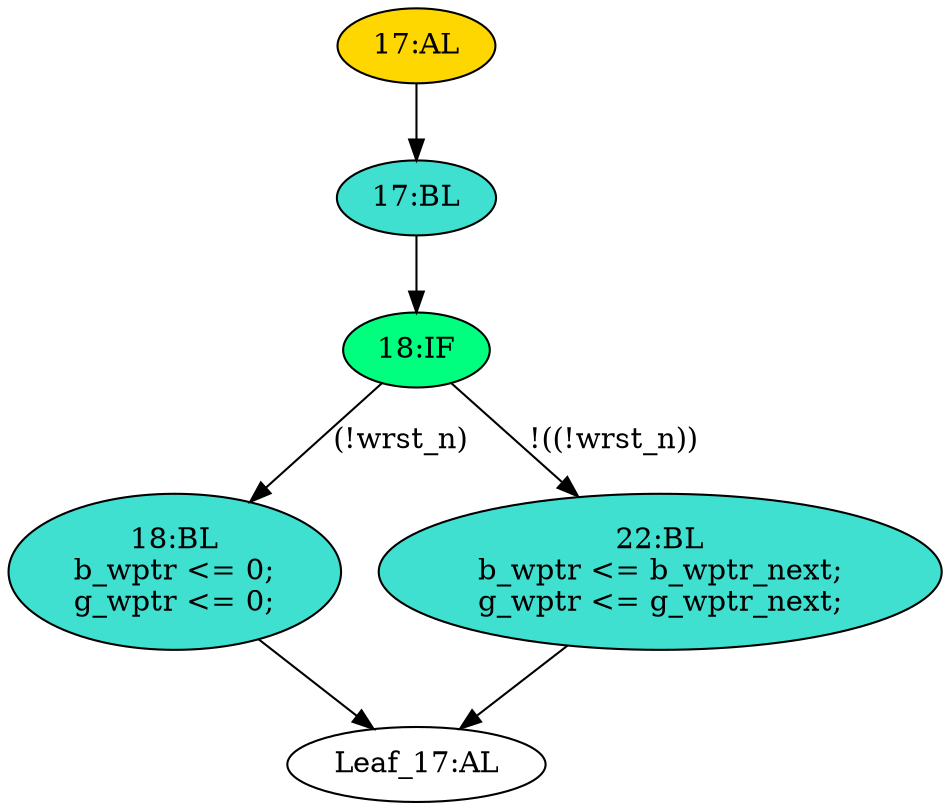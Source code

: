 strict digraph "" {
	node [label="\N"];
	"17:AL"	 [ast="<pyverilog.vparser.ast.Always object at 0x7f06fec91310>",
		clk_sens=True,
		fillcolor=gold,
		label="17:AL",
		sens="['wclk', 'wrst_n']",
		statements="[]",
		style=filled,
		typ=Always,
		use_var="['g_wptr_next', 'b_wptr_next', 'wrst_n']"];
	"17:BL"	 [ast="<pyverilog.vparser.ast.Block object at 0x7f06fec91ed0>",
		fillcolor=turquoise,
		label="17:BL",
		statements="[]",
		style=filled,
		typ=Block];
	"17:AL" -> "17:BL"	 [cond="[]",
		lineno=None];
	"18:IF"	 [ast="<pyverilog.vparser.ast.IfStatement object at 0x7f06fec91f10>",
		fillcolor=springgreen,
		label="18:IF",
		statements="[]",
		style=filled,
		typ=IfStatement];
	"17:BL" -> "18:IF"	 [cond="[]",
		lineno=None];
	"18:BL"	 [ast="<pyverilog.vparser.ast.Block object at 0x7f06fec95310>",
		fillcolor=turquoise,
		label="18:BL
b_wptr <= 0;
g_wptr <= 0;",
		statements="[<pyverilog.vparser.ast.NonblockingSubstitution object at 0x7f06fec95350>, <pyverilog.vparser.ast.NonblockingSubstitution object \
at 0x7f06fec95490>]",
		style=filled,
		typ=Block];
	"18:IF" -> "18:BL"	 [cond="['wrst_n']",
		label="(!wrst_n)",
		lineno=18];
	"22:BL"	 [ast="<pyverilog.vparser.ast.Block object at 0x7f06fec91f90>",
		fillcolor=turquoise,
		label="22:BL
b_wptr <= b_wptr_next;
g_wptr <= g_wptr_next;",
		statements="[<pyverilog.vparser.ast.NonblockingSubstitution object at 0x7f06fec91fd0>, <pyverilog.vparser.ast.NonblockingSubstitution object \
at 0x7f06fec95190>]",
		style=filled,
		typ=Block];
	"18:IF" -> "22:BL"	 [cond="['wrst_n']",
		label="!((!wrst_n))",
		lineno=18];
	"Leaf_17:AL"	 [def_var="['g_wptr', 'b_wptr']",
		label="Leaf_17:AL"];
	"18:BL" -> "Leaf_17:AL"	 [cond="[]",
		lineno=None];
	"22:BL" -> "Leaf_17:AL"	 [cond="[]",
		lineno=None];
}
